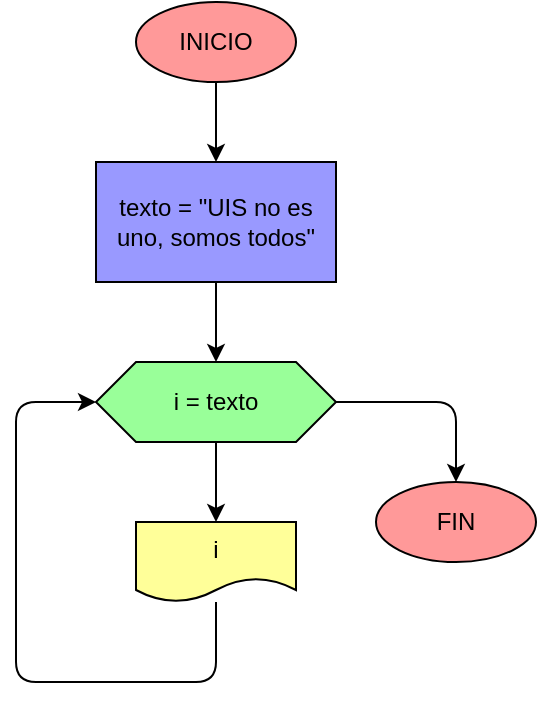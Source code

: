 <mxfile>
    <diagram id="-lzlWdr16KZX-_EAXECG" name="Página-1">
        <mxGraphModel dx="308" dy="518" grid="1" gridSize="10" guides="1" tooltips="1" connect="1" arrows="1" fold="1" page="1" pageScale="1" pageWidth="827" pageHeight="1169" math="0" shadow="0">
            <root>
                <mxCell id="0"/>
                <mxCell id="1" parent="0"/>
                <mxCell id="12" value="" style="edgeStyle=none;html=1;strokeColor=#000000;" parent="1" source="2" target="11" edge="1">
                    <mxGeometry relative="1" as="geometry"/>
                </mxCell>
                <mxCell id="2" value="INICIO" style="ellipse;whiteSpace=wrap;html=1;strokeColor=#000000;fontColor=#000000;fillColor=#FF9999;" parent="1" vertex="1">
                    <mxGeometry x="200" y="160" width="80" height="40" as="geometry"/>
                </mxCell>
                <mxCell id="6" value="" style="edgeStyle=none;html=1;strokeColor=#000000;fontColor=#000000;" parent="1" source="3" target="5" edge="1">
                    <mxGeometry relative="1" as="geometry"/>
                </mxCell>
                <mxCell id="9" value="" style="edgeStyle=orthogonalEdgeStyle;html=1;entryX=0.5;entryY=0;entryDx=0;entryDy=0;strokeColor=#000000;fontColor=#000000;" parent="1" source="3" target="8" edge="1">
                    <mxGeometry relative="1" as="geometry"/>
                </mxCell>
                <mxCell id="3" value="i = texto" style="shape=hexagon;perimeter=hexagonPerimeter2;whiteSpace=wrap;html=1;fixedSize=1;strokeColor=#000000;fontColor=#000000;fillColor=#99FF99;" parent="1" vertex="1">
                    <mxGeometry x="180" y="340" width="120" height="40" as="geometry"/>
                </mxCell>
                <mxCell id="5" value="i" style="shape=document;whiteSpace=wrap;html=1;boundedLbl=1;strokeColor=#000000;fontColor=#000000;fillColor=#FFFF99;" parent="1" vertex="1">
                    <mxGeometry x="200" y="420" width="80" height="40" as="geometry"/>
                </mxCell>
                <mxCell id="7" value="" style="endArrow=classic;html=1;entryX=0;entryY=0.5;entryDx=0;entryDy=0;exitX=0.5;exitY=1;exitDx=0;exitDy=0;exitPerimeter=0;strokeColor=#000000;fontColor=#000000;" parent="1" source="5" target="3" edge="1">
                    <mxGeometry width="50" height="50" relative="1" as="geometry">
                        <mxPoint x="300" y="490" as="sourcePoint"/>
                        <mxPoint x="350" y="440" as="targetPoint"/>
                        <Array as="points">
                            <mxPoint x="240" y="500"/>
                            <mxPoint x="140" y="500"/>
                            <mxPoint x="140" y="360"/>
                        </Array>
                    </mxGeometry>
                </mxCell>
                <mxCell id="8" value="FIN" style="ellipse;whiteSpace=wrap;html=1;strokeColor=#000000;fontColor=#000000;fillColor=#FF9999;" parent="1" vertex="1">
                    <mxGeometry x="320" y="400" width="80" height="40" as="geometry"/>
                </mxCell>
                <mxCell id="13" style="edgeStyle=none;html=1;exitX=0.5;exitY=1;exitDx=0;exitDy=0;entryX=0.5;entryY=0;entryDx=0;entryDy=0;strokeColor=#000000;" parent="1" source="11" target="3" edge="1">
                    <mxGeometry relative="1" as="geometry"/>
                </mxCell>
                <mxCell id="11" value="texto = &quot;UIS no es uno, somos todos&quot;" style="whiteSpace=wrap;html=1;fillColor=#9999FF;strokeColor=#000000;fontColor=#000000;" parent="1" vertex="1">
                    <mxGeometry x="180" y="240" width="120" height="60" as="geometry"/>
                </mxCell>
            </root>
        </mxGraphModel>
    </diagram>
</mxfile>